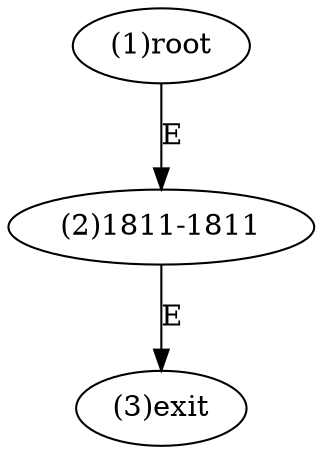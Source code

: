digraph "" { 
1[ label="(1)root"];
2[ label="(2)1811-1811"];
3[ label="(3)exit"];
1->2[ label="E"];
2->3[ label="E"];
}